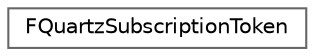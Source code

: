 digraph "Graphical Class Hierarchy"
{
 // INTERACTIVE_SVG=YES
 // LATEX_PDF_SIZE
  bgcolor="transparent";
  edge [fontname=Helvetica,fontsize=10,labelfontname=Helvetica,labelfontsize=10];
  node [fontname=Helvetica,fontsize=10,shape=box,height=0.2,width=0.4];
  rankdir="LR";
  Node0 [id="Node000000",label="FQuartzSubscriptionToken",height=0.2,width=0.4,color="grey40", fillcolor="white", style="filled",URL="$db/daf/classFQuartzSubscriptionToken.html",tooltip=" "];
}
